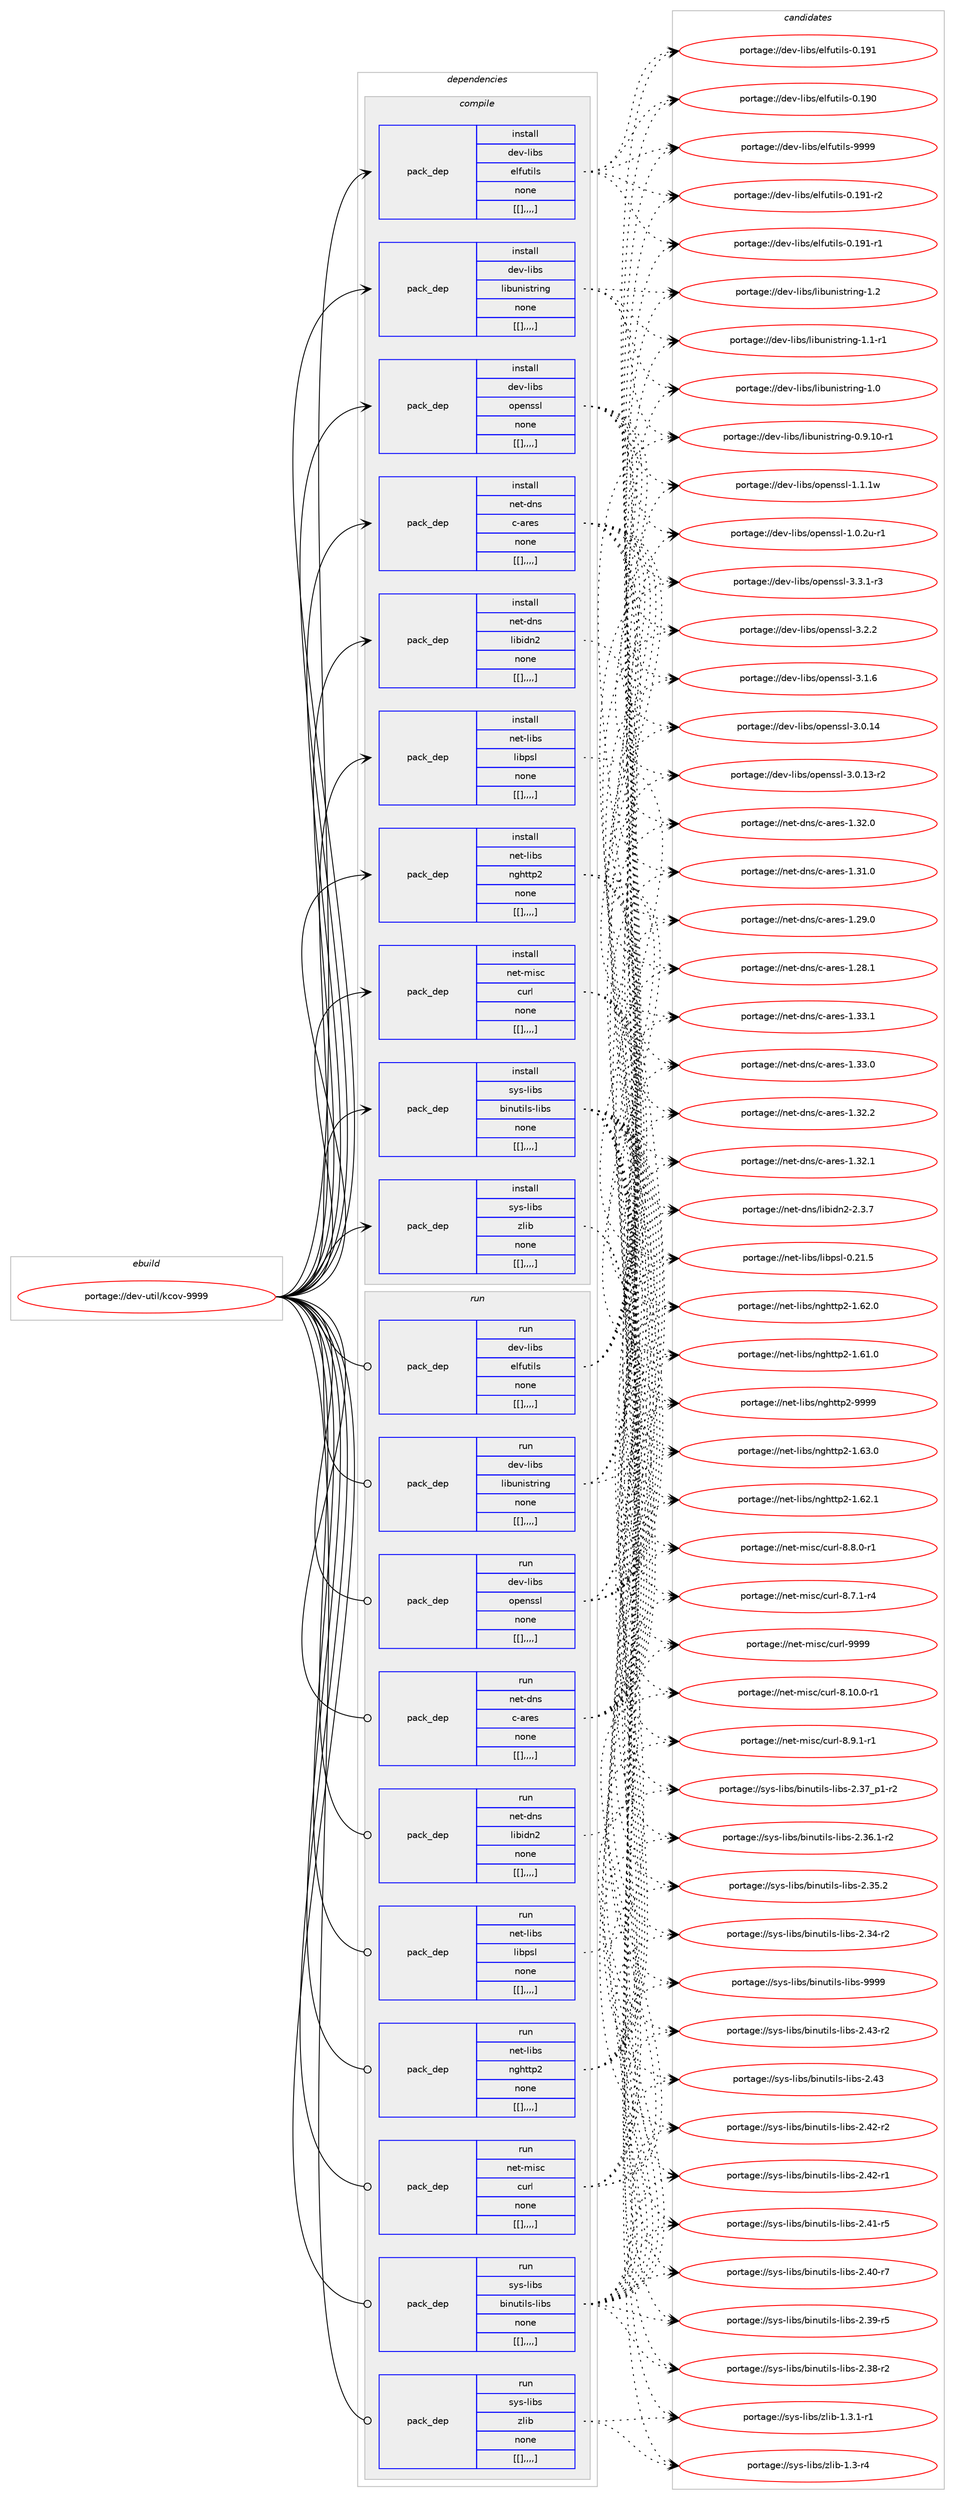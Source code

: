 digraph prolog {

# *************
# Graph options
# *************

newrank=true;
concentrate=true;
compound=true;
graph [rankdir=LR,fontname=Helvetica,fontsize=10,ranksep=1.5];#, ranksep=2.5, nodesep=0.2];
edge  [arrowhead=vee];
node  [fontname=Helvetica,fontsize=10];

# **********
# The ebuild
# **********

subgraph cluster_leftcol {
color=gray;
label=<<i>ebuild</i>>;
id [label="portage://dev-util/kcov-9999", color=red, width=4, href="../dev-util/kcov-9999.svg"];
}

# ****************
# The dependencies
# ****************

subgraph cluster_midcol {
color=gray;
label=<<i>dependencies</i>>;
subgraph cluster_compile {
fillcolor="#eeeeee";
style=filled;
label=<<i>compile</i>>;
subgraph pack155626 {
dependency219584 [label=<<TABLE BORDER="0" CELLBORDER="1" CELLSPACING="0" CELLPADDING="4" WIDTH="220"><TR><TD ROWSPAN="6" CELLPADDING="30">pack_dep</TD></TR><TR><TD WIDTH="110">install</TD></TR><TR><TD>dev-libs</TD></TR><TR><TD>elfutils</TD></TR><TR><TD>none</TD></TR><TR><TD>[[],,,,]</TD></TR></TABLE>>, shape=none, color=blue];
}
id:e -> dependency219584:w [weight=20,style="solid",arrowhead="vee"];
subgraph pack155627 {
dependency219585 [label=<<TABLE BORDER="0" CELLBORDER="1" CELLSPACING="0" CELLPADDING="4" WIDTH="220"><TR><TD ROWSPAN="6" CELLPADDING="30">pack_dep</TD></TR><TR><TD WIDTH="110">install</TD></TR><TR><TD>dev-libs</TD></TR><TR><TD>libunistring</TD></TR><TR><TD>none</TD></TR><TR><TD>[[],,,,]</TD></TR></TABLE>>, shape=none, color=blue];
}
id:e -> dependency219585:w [weight=20,style="solid",arrowhead="vee"];
subgraph pack155628 {
dependency219586 [label=<<TABLE BORDER="0" CELLBORDER="1" CELLSPACING="0" CELLPADDING="4" WIDTH="220"><TR><TD ROWSPAN="6" CELLPADDING="30">pack_dep</TD></TR><TR><TD WIDTH="110">install</TD></TR><TR><TD>dev-libs</TD></TR><TR><TD>openssl</TD></TR><TR><TD>none</TD></TR><TR><TD>[[],,,,]</TD></TR></TABLE>>, shape=none, color=blue];
}
id:e -> dependency219586:w [weight=20,style="solid",arrowhead="vee"];
subgraph pack155629 {
dependency219587 [label=<<TABLE BORDER="0" CELLBORDER="1" CELLSPACING="0" CELLPADDING="4" WIDTH="220"><TR><TD ROWSPAN="6" CELLPADDING="30">pack_dep</TD></TR><TR><TD WIDTH="110">install</TD></TR><TR><TD>net-dns</TD></TR><TR><TD>c-ares</TD></TR><TR><TD>none</TD></TR><TR><TD>[[],,,,]</TD></TR></TABLE>>, shape=none, color=blue];
}
id:e -> dependency219587:w [weight=20,style="solid",arrowhead="vee"];
subgraph pack155630 {
dependency219588 [label=<<TABLE BORDER="0" CELLBORDER="1" CELLSPACING="0" CELLPADDING="4" WIDTH="220"><TR><TD ROWSPAN="6" CELLPADDING="30">pack_dep</TD></TR><TR><TD WIDTH="110">install</TD></TR><TR><TD>net-dns</TD></TR><TR><TD>libidn2</TD></TR><TR><TD>none</TD></TR><TR><TD>[[],,,,]</TD></TR></TABLE>>, shape=none, color=blue];
}
id:e -> dependency219588:w [weight=20,style="solid",arrowhead="vee"];
subgraph pack155631 {
dependency219589 [label=<<TABLE BORDER="0" CELLBORDER="1" CELLSPACING="0" CELLPADDING="4" WIDTH="220"><TR><TD ROWSPAN="6" CELLPADDING="30">pack_dep</TD></TR><TR><TD WIDTH="110">install</TD></TR><TR><TD>net-libs</TD></TR><TR><TD>libpsl</TD></TR><TR><TD>none</TD></TR><TR><TD>[[],,,,]</TD></TR></TABLE>>, shape=none, color=blue];
}
id:e -> dependency219589:w [weight=20,style="solid",arrowhead="vee"];
subgraph pack155632 {
dependency219590 [label=<<TABLE BORDER="0" CELLBORDER="1" CELLSPACING="0" CELLPADDING="4" WIDTH="220"><TR><TD ROWSPAN="6" CELLPADDING="30">pack_dep</TD></TR><TR><TD WIDTH="110">install</TD></TR><TR><TD>net-libs</TD></TR><TR><TD>nghttp2</TD></TR><TR><TD>none</TD></TR><TR><TD>[[],,,,]</TD></TR></TABLE>>, shape=none, color=blue];
}
id:e -> dependency219590:w [weight=20,style="solid",arrowhead="vee"];
subgraph pack155633 {
dependency219591 [label=<<TABLE BORDER="0" CELLBORDER="1" CELLSPACING="0" CELLPADDING="4" WIDTH="220"><TR><TD ROWSPAN="6" CELLPADDING="30">pack_dep</TD></TR><TR><TD WIDTH="110">install</TD></TR><TR><TD>net-misc</TD></TR><TR><TD>curl</TD></TR><TR><TD>none</TD></TR><TR><TD>[[],,,,]</TD></TR></TABLE>>, shape=none, color=blue];
}
id:e -> dependency219591:w [weight=20,style="solid",arrowhead="vee"];
subgraph pack155634 {
dependency219592 [label=<<TABLE BORDER="0" CELLBORDER="1" CELLSPACING="0" CELLPADDING="4" WIDTH="220"><TR><TD ROWSPAN="6" CELLPADDING="30">pack_dep</TD></TR><TR><TD WIDTH="110">install</TD></TR><TR><TD>sys-libs</TD></TR><TR><TD>binutils-libs</TD></TR><TR><TD>none</TD></TR><TR><TD>[[],,,,]</TD></TR></TABLE>>, shape=none, color=blue];
}
id:e -> dependency219592:w [weight=20,style="solid",arrowhead="vee"];
subgraph pack155635 {
dependency219593 [label=<<TABLE BORDER="0" CELLBORDER="1" CELLSPACING="0" CELLPADDING="4" WIDTH="220"><TR><TD ROWSPAN="6" CELLPADDING="30">pack_dep</TD></TR><TR><TD WIDTH="110">install</TD></TR><TR><TD>sys-libs</TD></TR><TR><TD>zlib</TD></TR><TR><TD>none</TD></TR><TR><TD>[[],,,,]</TD></TR></TABLE>>, shape=none, color=blue];
}
id:e -> dependency219593:w [weight=20,style="solid",arrowhead="vee"];
}
subgraph cluster_compileandrun {
fillcolor="#eeeeee";
style=filled;
label=<<i>compile and run</i>>;
}
subgraph cluster_run {
fillcolor="#eeeeee";
style=filled;
label=<<i>run</i>>;
subgraph pack155636 {
dependency219594 [label=<<TABLE BORDER="0" CELLBORDER="1" CELLSPACING="0" CELLPADDING="4" WIDTH="220"><TR><TD ROWSPAN="6" CELLPADDING="30">pack_dep</TD></TR><TR><TD WIDTH="110">run</TD></TR><TR><TD>dev-libs</TD></TR><TR><TD>elfutils</TD></TR><TR><TD>none</TD></TR><TR><TD>[[],,,,]</TD></TR></TABLE>>, shape=none, color=blue];
}
id:e -> dependency219594:w [weight=20,style="solid",arrowhead="odot"];
subgraph pack155637 {
dependency219595 [label=<<TABLE BORDER="0" CELLBORDER="1" CELLSPACING="0" CELLPADDING="4" WIDTH="220"><TR><TD ROWSPAN="6" CELLPADDING="30">pack_dep</TD></TR><TR><TD WIDTH="110">run</TD></TR><TR><TD>dev-libs</TD></TR><TR><TD>libunistring</TD></TR><TR><TD>none</TD></TR><TR><TD>[[],,,,]</TD></TR></TABLE>>, shape=none, color=blue];
}
id:e -> dependency219595:w [weight=20,style="solid",arrowhead="odot"];
subgraph pack155638 {
dependency219596 [label=<<TABLE BORDER="0" CELLBORDER="1" CELLSPACING="0" CELLPADDING="4" WIDTH="220"><TR><TD ROWSPAN="6" CELLPADDING="30">pack_dep</TD></TR><TR><TD WIDTH="110">run</TD></TR><TR><TD>dev-libs</TD></TR><TR><TD>openssl</TD></TR><TR><TD>none</TD></TR><TR><TD>[[],,,,]</TD></TR></TABLE>>, shape=none, color=blue];
}
id:e -> dependency219596:w [weight=20,style="solid",arrowhead="odot"];
subgraph pack155639 {
dependency219597 [label=<<TABLE BORDER="0" CELLBORDER="1" CELLSPACING="0" CELLPADDING="4" WIDTH="220"><TR><TD ROWSPAN="6" CELLPADDING="30">pack_dep</TD></TR><TR><TD WIDTH="110">run</TD></TR><TR><TD>net-dns</TD></TR><TR><TD>c-ares</TD></TR><TR><TD>none</TD></TR><TR><TD>[[],,,,]</TD></TR></TABLE>>, shape=none, color=blue];
}
id:e -> dependency219597:w [weight=20,style="solid",arrowhead="odot"];
subgraph pack155640 {
dependency219598 [label=<<TABLE BORDER="0" CELLBORDER="1" CELLSPACING="0" CELLPADDING="4" WIDTH="220"><TR><TD ROWSPAN="6" CELLPADDING="30">pack_dep</TD></TR><TR><TD WIDTH="110">run</TD></TR><TR><TD>net-dns</TD></TR><TR><TD>libidn2</TD></TR><TR><TD>none</TD></TR><TR><TD>[[],,,,]</TD></TR></TABLE>>, shape=none, color=blue];
}
id:e -> dependency219598:w [weight=20,style="solid",arrowhead="odot"];
subgraph pack155641 {
dependency219599 [label=<<TABLE BORDER="0" CELLBORDER="1" CELLSPACING="0" CELLPADDING="4" WIDTH="220"><TR><TD ROWSPAN="6" CELLPADDING="30">pack_dep</TD></TR><TR><TD WIDTH="110">run</TD></TR><TR><TD>net-libs</TD></TR><TR><TD>libpsl</TD></TR><TR><TD>none</TD></TR><TR><TD>[[],,,,]</TD></TR></TABLE>>, shape=none, color=blue];
}
id:e -> dependency219599:w [weight=20,style="solid",arrowhead="odot"];
subgraph pack155642 {
dependency219600 [label=<<TABLE BORDER="0" CELLBORDER="1" CELLSPACING="0" CELLPADDING="4" WIDTH="220"><TR><TD ROWSPAN="6" CELLPADDING="30">pack_dep</TD></TR><TR><TD WIDTH="110">run</TD></TR><TR><TD>net-libs</TD></TR><TR><TD>nghttp2</TD></TR><TR><TD>none</TD></TR><TR><TD>[[],,,,]</TD></TR></TABLE>>, shape=none, color=blue];
}
id:e -> dependency219600:w [weight=20,style="solid",arrowhead="odot"];
subgraph pack155643 {
dependency219601 [label=<<TABLE BORDER="0" CELLBORDER="1" CELLSPACING="0" CELLPADDING="4" WIDTH="220"><TR><TD ROWSPAN="6" CELLPADDING="30">pack_dep</TD></TR><TR><TD WIDTH="110">run</TD></TR><TR><TD>net-misc</TD></TR><TR><TD>curl</TD></TR><TR><TD>none</TD></TR><TR><TD>[[],,,,]</TD></TR></TABLE>>, shape=none, color=blue];
}
id:e -> dependency219601:w [weight=20,style="solid",arrowhead="odot"];
subgraph pack155644 {
dependency219602 [label=<<TABLE BORDER="0" CELLBORDER="1" CELLSPACING="0" CELLPADDING="4" WIDTH="220"><TR><TD ROWSPAN="6" CELLPADDING="30">pack_dep</TD></TR><TR><TD WIDTH="110">run</TD></TR><TR><TD>sys-libs</TD></TR><TR><TD>binutils-libs</TD></TR><TR><TD>none</TD></TR><TR><TD>[[],,,,]</TD></TR></TABLE>>, shape=none, color=blue];
}
id:e -> dependency219602:w [weight=20,style="solid",arrowhead="odot"];
subgraph pack155645 {
dependency219603 [label=<<TABLE BORDER="0" CELLBORDER="1" CELLSPACING="0" CELLPADDING="4" WIDTH="220"><TR><TD ROWSPAN="6" CELLPADDING="30">pack_dep</TD></TR><TR><TD WIDTH="110">run</TD></TR><TR><TD>sys-libs</TD></TR><TR><TD>zlib</TD></TR><TR><TD>none</TD></TR><TR><TD>[[],,,,]</TD></TR></TABLE>>, shape=none, color=blue];
}
id:e -> dependency219603:w [weight=20,style="solid",arrowhead="odot"];
}
}

# **************
# The candidates
# **************

subgraph cluster_choices {
rank=same;
color=gray;
label=<<i>candidates</i>>;

subgraph choice155626 {
color=black;
nodesep=1;
choice1001011184510810598115471011081021171161051081154557575757 [label="portage://dev-libs/elfutils-9999", color=red, width=4,href="../dev-libs/elfutils-9999.svg"];
choice1001011184510810598115471011081021171161051081154548464957494511450 [label="portage://dev-libs/elfutils-0.191-r2", color=red, width=4,href="../dev-libs/elfutils-0.191-r2.svg"];
choice1001011184510810598115471011081021171161051081154548464957494511449 [label="portage://dev-libs/elfutils-0.191-r1", color=red, width=4,href="../dev-libs/elfutils-0.191-r1.svg"];
choice100101118451081059811547101108102117116105108115454846495749 [label="portage://dev-libs/elfutils-0.191", color=red, width=4,href="../dev-libs/elfutils-0.191.svg"];
choice100101118451081059811547101108102117116105108115454846495748 [label="portage://dev-libs/elfutils-0.190", color=red, width=4,href="../dev-libs/elfutils-0.190.svg"];
dependency219584:e -> choice1001011184510810598115471011081021171161051081154557575757:w [style=dotted,weight="100"];
dependency219584:e -> choice1001011184510810598115471011081021171161051081154548464957494511450:w [style=dotted,weight="100"];
dependency219584:e -> choice1001011184510810598115471011081021171161051081154548464957494511449:w [style=dotted,weight="100"];
dependency219584:e -> choice100101118451081059811547101108102117116105108115454846495749:w [style=dotted,weight="100"];
dependency219584:e -> choice100101118451081059811547101108102117116105108115454846495748:w [style=dotted,weight="100"];
}
subgraph choice155627 {
color=black;
nodesep=1;
choice1001011184510810598115471081059811711010511511611410511010345494650 [label="portage://dev-libs/libunistring-1.2", color=red, width=4,href="../dev-libs/libunistring-1.2.svg"];
choice10010111845108105981154710810598117110105115116114105110103454946494511449 [label="portage://dev-libs/libunistring-1.1-r1", color=red, width=4,href="../dev-libs/libunistring-1.1-r1.svg"];
choice1001011184510810598115471081059811711010511511611410511010345494648 [label="portage://dev-libs/libunistring-1.0", color=red, width=4,href="../dev-libs/libunistring-1.0.svg"];
choice10010111845108105981154710810598117110105115116114105110103454846574649484511449 [label="portage://dev-libs/libunistring-0.9.10-r1", color=red, width=4,href="../dev-libs/libunistring-0.9.10-r1.svg"];
dependency219585:e -> choice1001011184510810598115471081059811711010511511611410511010345494650:w [style=dotted,weight="100"];
dependency219585:e -> choice10010111845108105981154710810598117110105115116114105110103454946494511449:w [style=dotted,weight="100"];
dependency219585:e -> choice1001011184510810598115471081059811711010511511611410511010345494648:w [style=dotted,weight="100"];
dependency219585:e -> choice10010111845108105981154710810598117110105115116114105110103454846574649484511449:w [style=dotted,weight="100"];
}
subgraph choice155628 {
color=black;
nodesep=1;
choice1001011184510810598115471111121011101151151084551465146494511451 [label="portage://dev-libs/openssl-3.3.1-r3", color=red, width=4,href="../dev-libs/openssl-3.3.1-r3.svg"];
choice100101118451081059811547111112101110115115108455146504650 [label="portage://dev-libs/openssl-3.2.2", color=red, width=4,href="../dev-libs/openssl-3.2.2.svg"];
choice100101118451081059811547111112101110115115108455146494654 [label="portage://dev-libs/openssl-3.1.6", color=red, width=4,href="../dev-libs/openssl-3.1.6.svg"];
choice10010111845108105981154711111210111011511510845514648464952 [label="portage://dev-libs/openssl-3.0.14", color=red, width=4,href="../dev-libs/openssl-3.0.14.svg"];
choice100101118451081059811547111112101110115115108455146484649514511450 [label="portage://dev-libs/openssl-3.0.13-r2", color=red, width=4,href="../dev-libs/openssl-3.0.13-r2.svg"];
choice100101118451081059811547111112101110115115108454946494649119 [label="portage://dev-libs/openssl-1.1.1w", color=red, width=4,href="../dev-libs/openssl-1.1.1w.svg"];
choice1001011184510810598115471111121011101151151084549464846501174511449 [label="portage://dev-libs/openssl-1.0.2u-r1", color=red, width=4,href="../dev-libs/openssl-1.0.2u-r1.svg"];
dependency219586:e -> choice1001011184510810598115471111121011101151151084551465146494511451:w [style=dotted,weight="100"];
dependency219586:e -> choice100101118451081059811547111112101110115115108455146504650:w [style=dotted,weight="100"];
dependency219586:e -> choice100101118451081059811547111112101110115115108455146494654:w [style=dotted,weight="100"];
dependency219586:e -> choice10010111845108105981154711111210111011511510845514648464952:w [style=dotted,weight="100"];
dependency219586:e -> choice100101118451081059811547111112101110115115108455146484649514511450:w [style=dotted,weight="100"];
dependency219586:e -> choice100101118451081059811547111112101110115115108454946494649119:w [style=dotted,weight="100"];
dependency219586:e -> choice1001011184510810598115471111121011101151151084549464846501174511449:w [style=dotted,weight="100"];
}
subgraph choice155629 {
color=black;
nodesep=1;
choice110101116451001101154799459711410111545494651514649 [label="portage://net-dns/c-ares-1.33.1", color=red, width=4,href="../net-dns/c-ares-1.33.1.svg"];
choice110101116451001101154799459711410111545494651514648 [label="portage://net-dns/c-ares-1.33.0", color=red, width=4,href="../net-dns/c-ares-1.33.0.svg"];
choice110101116451001101154799459711410111545494651504650 [label="portage://net-dns/c-ares-1.32.2", color=red, width=4,href="../net-dns/c-ares-1.32.2.svg"];
choice110101116451001101154799459711410111545494651504649 [label="portage://net-dns/c-ares-1.32.1", color=red, width=4,href="../net-dns/c-ares-1.32.1.svg"];
choice110101116451001101154799459711410111545494651504648 [label="portage://net-dns/c-ares-1.32.0", color=red, width=4,href="../net-dns/c-ares-1.32.0.svg"];
choice110101116451001101154799459711410111545494651494648 [label="portage://net-dns/c-ares-1.31.0", color=red, width=4,href="../net-dns/c-ares-1.31.0.svg"];
choice110101116451001101154799459711410111545494650574648 [label="portage://net-dns/c-ares-1.29.0", color=red, width=4,href="../net-dns/c-ares-1.29.0.svg"];
choice110101116451001101154799459711410111545494650564649 [label="portage://net-dns/c-ares-1.28.1", color=red, width=4,href="../net-dns/c-ares-1.28.1.svg"];
dependency219587:e -> choice110101116451001101154799459711410111545494651514649:w [style=dotted,weight="100"];
dependency219587:e -> choice110101116451001101154799459711410111545494651514648:w [style=dotted,weight="100"];
dependency219587:e -> choice110101116451001101154799459711410111545494651504650:w [style=dotted,weight="100"];
dependency219587:e -> choice110101116451001101154799459711410111545494651504649:w [style=dotted,weight="100"];
dependency219587:e -> choice110101116451001101154799459711410111545494651504648:w [style=dotted,weight="100"];
dependency219587:e -> choice110101116451001101154799459711410111545494651494648:w [style=dotted,weight="100"];
dependency219587:e -> choice110101116451001101154799459711410111545494650574648:w [style=dotted,weight="100"];
dependency219587:e -> choice110101116451001101154799459711410111545494650564649:w [style=dotted,weight="100"];
}
subgraph choice155630 {
color=black;
nodesep=1;
choice11010111645100110115471081059810510011050455046514655 [label="portage://net-dns/libidn2-2.3.7", color=red, width=4,href="../net-dns/libidn2-2.3.7.svg"];
dependency219588:e -> choice11010111645100110115471081059810510011050455046514655:w [style=dotted,weight="100"];
}
subgraph choice155631 {
color=black;
nodesep=1;
choice1101011164510810598115471081059811211510845484650494653 [label="portage://net-libs/libpsl-0.21.5", color=red, width=4,href="../net-libs/libpsl-0.21.5.svg"];
dependency219589:e -> choice1101011164510810598115471081059811211510845484650494653:w [style=dotted,weight="100"];
}
subgraph choice155632 {
color=black;
nodesep=1;
choice110101116451081059811547110103104116116112504557575757 [label="portage://net-libs/nghttp2-9999", color=red, width=4,href="../net-libs/nghttp2-9999.svg"];
choice1101011164510810598115471101031041161161125045494654514648 [label="portage://net-libs/nghttp2-1.63.0", color=red, width=4,href="../net-libs/nghttp2-1.63.0.svg"];
choice1101011164510810598115471101031041161161125045494654504649 [label="portage://net-libs/nghttp2-1.62.1", color=red, width=4,href="../net-libs/nghttp2-1.62.1.svg"];
choice1101011164510810598115471101031041161161125045494654504648 [label="portage://net-libs/nghttp2-1.62.0", color=red, width=4,href="../net-libs/nghttp2-1.62.0.svg"];
choice1101011164510810598115471101031041161161125045494654494648 [label="portage://net-libs/nghttp2-1.61.0", color=red, width=4,href="../net-libs/nghttp2-1.61.0.svg"];
dependency219590:e -> choice110101116451081059811547110103104116116112504557575757:w [style=dotted,weight="100"];
dependency219590:e -> choice1101011164510810598115471101031041161161125045494654514648:w [style=dotted,weight="100"];
dependency219590:e -> choice1101011164510810598115471101031041161161125045494654504649:w [style=dotted,weight="100"];
dependency219590:e -> choice1101011164510810598115471101031041161161125045494654504648:w [style=dotted,weight="100"];
dependency219590:e -> choice1101011164510810598115471101031041161161125045494654494648:w [style=dotted,weight="100"];
}
subgraph choice155633 {
color=black;
nodesep=1;
choice110101116451091051159947991171141084557575757 [label="portage://net-misc/curl-9999", color=red, width=4,href="../net-misc/curl-9999.svg"];
choice11010111645109105115994799117114108455646494846484511449 [label="portage://net-misc/curl-8.10.0-r1", color=red, width=4,href="../net-misc/curl-8.10.0-r1.svg"];
choice110101116451091051159947991171141084556465746494511449 [label="portage://net-misc/curl-8.9.1-r1", color=red, width=4,href="../net-misc/curl-8.9.1-r1.svg"];
choice110101116451091051159947991171141084556465646484511449 [label="portage://net-misc/curl-8.8.0-r1", color=red, width=4,href="../net-misc/curl-8.8.0-r1.svg"];
choice110101116451091051159947991171141084556465546494511452 [label="portage://net-misc/curl-8.7.1-r4", color=red, width=4,href="../net-misc/curl-8.7.1-r4.svg"];
dependency219591:e -> choice110101116451091051159947991171141084557575757:w [style=dotted,weight="100"];
dependency219591:e -> choice11010111645109105115994799117114108455646494846484511449:w [style=dotted,weight="100"];
dependency219591:e -> choice110101116451091051159947991171141084556465746494511449:w [style=dotted,weight="100"];
dependency219591:e -> choice110101116451091051159947991171141084556465646484511449:w [style=dotted,weight="100"];
dependency219591:e -> choice110101116451091051159947991171141084556465546494511452:w [style=dotted,weight="100"];
}
subgraph choice155634 {
color=black;
nodesep=1;
choice1151211154510810598115479810511011711610510811545108105981154557575757 [label="portage://sys-libs/binutils-libs-9999", color=red, width=4,href="../sys-libs/binutils-libs-9999.svg"];
choice11512111545108105981154798105110117116105108115451081059811545504652514511450 [label="portage://sys-libs/binutils-libs-2.43-r2", color=red, width=4,href="../sys-libs/binutils-libs-2.43-r2.svg"];
choice1151211154510810598115479810511011711610510811545108105981154550465251 [label="portage://sys-libs/binutils-libs-2.43", color=red, width=4,href="../sys-libs/binutils-libs-2.43.svg"];
choice11512111545108105981154798105110117116105108115451081059811545504652504511450 [label="portage://sys-libs/binutils-libs-2.42-r2", color=red, width=4,href="../sys-libs/binutils-libs-2.42-r2.svg"];
choice11512111545108105981154798105110117116105108115451081059811545504652504511449 [label="portage://sys-libs/binutils-libs-2.42-r1", color=red, width=4,href="../sys-libs/binutils-libs-2.42-r1.svg"];
choice11512111545108105981154798105110117116105108115451081059811545504652494511453 [label="portage://sys-libs/binutils-libs-2.41-r5", color=red, width=4,href="../sys-libs/binutils-libs-2.41-r5.svg"];
choice11512111545108105981154798105110117116105108115451081059811545504652484511455 [label="portage://sys-libs/binutils-libs-2.40-r7", color=red, width=4,href="../sys-libs/binutils-libs-2.40-r7.svg"];
choice11512111545108105981154798105110117116105108115451081059811545504651574511453 [label="portage://sys-libs/binutils-libs-2.39-r5", color=red, width=4,href="../sys-libs/binutils-libs-2.39-r5.svg"];
choice11512111545108105981154798105110117116105108115451081059811545504651564511450 [label="portage://sys-libs/binutils-libs-2.38-r2", color=red, width=4,href="../sys-libs/binutils-libs-2.38-r2.svg"];
choice115121115451081059811547981051101171161051081154510810598115455046515595112494511450 [label="portage://sys-libs/binutils-libs-2.37_p1-r2", color=red, width=4,href="../sys-libs/binutils-libs-2.37_p1-r2.svg"];
choice115121115451081059811547981051101171161051081154510810598115455046515446494511450 [label="portage://sys-libs/binutils-libs-2.36.1-r2", color=red, width=4,href="../sys-libs/binutils-libs-2.36.1-r2.svg"];
choice11512111545108105981154798105110117116105108115451081059811545504651534650 [label="portage://sys-libs/binutils-libs-2.35.2", color=red, width=4,href="../sys-libs/binutils-libs-2.35.2.svg"];
choice11512111545108105981154798105110117116105108115451081059811545504651524511450 [label="portage://sys-libs/binutils-libs-2.34-r2", color=red, width=4,href="../sys-libs/binutils-libs-2.34-r2.svg"];
dependency219592:e -> choice1151211154510810598115479810511011711610510811545108105981154557575757:w [style=dotted,weight="100"];
dependency219592:e -> choice11512111545108105981154798105110117116105108115451081059811545504652514511450:w [style=dotted,weight="100"];
dependency219592:e -> choice1151211154510810598115479810511011711610510811545108105981154550465251:w [style=dotted,weight="100"];
dependency219592:e -> choice11512111545108105981154798105110117116105108115451081059811545504652504511450:w [style=dotted,weight="100"];
dependency219592:e -> choice11512111545108105981154798105110117116105108115451081059811545504652504511449:w [style=dotted,weight="100"];
dependency219592:e -> choice11512111545108105981154798105110117116105108115451081059811545504652494511453:w [style=dotted,weight="100"];
dependency219592:e -> choice11512111545108105981154798105110117116105108115451081059811545504652484511455:w [style=dotted,weight="100"];
dependency219592:e -> choice11512111545108105981154798105110117116105108115451081059811545504651574511453:w [style=dotted,weight="100"];
dependency219592:e -> choice11512111545108105981154798105110117116105108115451081059811545504651564511450:w [style=dotted,weight="100"];
dependency219592:e -> choice115121115451081059811547981051101171161051081154510810598115455046515595112494511450:w [style=dotted,weight="100"];
dependency219592:e -> choice115121115451081059811547981051101171161051081154510810598115455046515446494511450:w [style=dotted,weight="100"];
dependency219592:e -> choice11512111545108105981154798105110117116105108115451081059811545504651534650:w [style=dotted,weight="100"];
dependency219592:e -> choice11512111545108105981154798105110117116105108115451081059811545504651524511450:w [style=dotted,weight="100"];
}
subgraph choice155635 {
color=black;
nodesep=1;
choice115121115451081059811547122108105984549465146494511449 [label="portage://sys-libs/zlib-1.3.1-r1", color=red, width=4,href="../sys-libs/zlib-1.3.1-r1.svg"];
choice11512111545108105981154712210810598454946514511452 [label="portage://sys-libs/zlib-1.3-r4", color=red, width=4,href="../sys-libs/zlib-1.3-r4.svg"];
dependency219593:e -> choice115121115451081059811547122108105984549465146494511449:w [style=dotted,weight="100"];
dependency219593:e -> choice11512111545108105981154712210810598454946514511452:w [style=dotted,weight="100"];
}
subgraph choice155636 {
color=black;
nodesep=1;
choice1001011184510810598115471011081021171161051081154557575757 [label="portage://dev-libs/elfutils-9999", color=red, width=4,href="../dev-libs/elfutils-9999.svg"];
choice1001011184510810598115471011081021171161051081154548464957494511450 [label="portage://dev-libs/elfutils-0.191-r2", color=red, width=4,href="../dev-libs/elfutils-0.191-r2.svg"];
choice1001011184510810598115471011081021171161051081154548464957494511449 [label="portage://dev-libs/elfutils-0.191-r1", color=red, width=4,href="../dev-libs/elfutils-0.191-r1.svg"];
choice100101118451081059811547101108102117116105108115454846495749 [label="portage://dev-libs/elfutils-0.191", color=red, width=4,href="../dev-libs/elfutils-0.191.svg"];
choice100101118451081059811547101108102117116105108115454846495748 [label="portage://dev-libs/elfutils-0.190", color=red, width=4,href="../dev-libs/elfutils-0.190.svg"];
dependency219594:e -> choice1001011184510810598115471011081021171161051081154557575757:w [style=dotted,weight="100"];
dependency219594:e -> choice1001011184510810598115471011081021171161051081154548464957494511450:w [style=dotted,weight="100"];
dependency219594:e -> choice1001011184510810598115471011081021171161051081154548464957494511449:w [style=dotted,weight="100"];
dependency219594:e -> choice100101118451081059811547101108102117116105108115454846495749:w [style=dotted,weight="100"];
dependency219594:e -> choice100101118451081059811547101108102117116105108115454846495748:w [style=dotted,weight="100"];
}
subgraph choice155637 {
color=black;
nodesep=1;
choice1001011184510810598115471081059811711010511511611410511010345494650 [label="portage://dev-libs/libunistring-1.2", color=red, width=4,href="../dev-libs/libunistring-1.2.svg"];
choice10010111845108105981154710810598117110105115116114105110103454946494511449 [label="portage://dev-libs/libunistring-1.1-r1", color=red, width=4,href="../dev-libs/libunistring-1.1-r1.svg"];
choice1001011184510810598115471081059811711010511511611410511010345494648 [label="portage://dev-libs/libunistring-1.0", color=red, width=4,href="../dev-libs/libunistring-1.0.svg"];
choice10010111845108105981154710810598117110105115116114105110103454846574649484511449 [label="portage://dev-libs/libunistring-0.9.10-r1", color=red, width=4,href="../dev-libs/libunistring-0.9.10-r1.svg"];
dependency219595:e -> choice1001011184510810598115471081059811711010511511611410511010345494650:w [style=dotted,weight="100"];
dependency219595:e -> choice10010111845108105981154710810598117110105115116114105110103454946494511449:w [style=dotted,weight="100"];
dependency219595:e -> choice1001011184510810598115471081059811711010511511611410511010345494648:w [style=dotted,weight="100"];
dependency219595:e -> choice10010111845108105981154710810598117110105115116114105110103454846574649484511449:w [style=dotted,weight="100"];
}
subgraph choice155638 {
color=black;
nodesep=1;
choice1001011184510810598115471111121011101151151084551465146494511451 [label="portage://dev-libs/openssl-3.3.1-r3", color=red, width=4,href="../dev-libs/openssl-3.3.1-r3.svg"];
choice100101118451081059811547111112101110115115108455146504650 [label="portage://dev-libs/openssl-3.2.2", color=red, width=4,href="../dev-libs/openssl-3.2.2.svg"];
choice100101118451081059811547111112101110115115108455146494654 [label="portage://dev-libs/openssl-3.1.6", color=red, width=4,href="../dev-libs/openssl-3.1.6.svg"];
choice10010111845108105981154711111210111011511510845514648464952 [label="portage://dev-libs/openssl-3.0.14", color=red, width=4,href="../dev-libs/openssl-3.0.14.svg"];
choice100101118451081059811547111112101110115115108455146484649514511450 [label="portage://dev-libs/openssl-3.0.13-r2", color=red, width=4,href="../dev-libs/openssl-3.0.13-r2.svg"];
choice100101118451081059811547111112101110115115108454946494649119 [label="portage://dev-libs/openssl-1.1.1w", color=red, width=4,href="../dev-libs/openssl-1.1.1w.svg"];
choice1001011184510810598115471111121011101151151084549464846501174511449 [label="portage://dev-libs/openssl-1.0.2u-r1", color=red, width=4,href="../dev-libs/openssl-1.0.2u-r1.svg"];
dependency219596:e -> choice1001011184510810598115471111121011101151151084551465146494511451:w [style=dotted,weight="100"];
dependency219596:e -> choice100101118451081059811547111112101110115115108455146504650:w [style=dotted,weight="100"];
dependency219596:e -> choice100101118451081059811547111112101110115115108455146494654:w [style=dotted,weight="100"];
dependency219596:e -> choice10010111845108105981154711111210111011511510845514648464952:w [style=dotted,weight="100"];
dependency219596:e -> choice100101118451081059811547111112101110115115108455146484649514511450:w [style=dotted,weight="100"];
dependency219596:e -> choice100101118451081059811547111112101110115115108454946494649119:w [style=dotted,weight="100"];
dependency219596:e -> choice1001011184510810598115471111121011101151151084549464846501174511449:w [style=dotted,weight="100"];
}
subgraph choice155639 {
color=black;
nodesep=1;
choice110101116451001101154799459711410111545494651514649 [label="portage://net-dns/c-ares-1.33.1", color=red, width=4,href="../net-dns/c-ares-1.33.1.svg"];
choice110101116451001101154799459711410111545494651514648 [label="portage://net-dns/c-ares-1.33.0", color=red, width=4,href="../net-dns/c-ares-1.33.0.svg"];
choice110101116451001101154799459711410111545494651504650 [label="portage://net-dns/c-ares-1.32.2", color=red, width=4,href="../net-dns/c-ares-1.32.2.svg"];
choice110101116451001101154799459711410111545494651504649 [label="portage://net-dns/c-ares-1.32.1", color=red, width=4,href="../net-dns/c-ares-1.32.1.svg"];
choice110101116451001101154799459711410111545494651504648 [label="portage://net-dns/c-ares-1.32.0", color=red, width=4,href="../net-dns/c-ares-1.32.0.svg"];
choice110101116451001101154799459711410111545494651494648 [label="portage://net-dns/c-ares-1.31.0", color=red, width=4,href="../net-dns/c-ares-1.31.0.svg"];
choice110101116451001101154799459711410111545494650574648 [label="portage://net-dns/c-ares-1.29.0", color=red, width=4,href="../net-dns/c-ares-1.29.0.svg"];
choice110101116451001101154799459711410111545494650564649 [label="portage://net-dns/c-ares-1.28.1", color=red, width=4,href="../net-dns/c-ares-1.28.1.svg"];
dependency219597:e -> choice110101116451001101154799459711410111545494651514649:w [style=dotted,weight="100"];
dependency219597:e -> choice110101116451001101154799459711410111545494651514648:w [style=dotted,weight="100"];
dependency219597:e -> choice110101116451001101154799459711410111545494651504650:w [style=dotted,weight="100"];
dependency219597:e -> choice110101116451001101154799459711410111545494651504649:w [style=dotted,weight="100"];
dependency219597:e -> choice110101116451001101154799459711410111545494651504648:w [style=dotted,weight="100"];
dependency219597:e -> choice110101116451001101154799459711410111545494651494648:w [style=dotted,weight="100"];
dependency219597:e -> choice110101116451001101154799459711410111545494650574648:w [style=dotted,weight="100"];
dependency219597:e -> choice110101116451001101154799459711410111545494650564649:w [style=dotted,weight="100"];
}
subgraph choice155640 {
color=black;
nodesep=1;
choice11010111645100110115471081059810510011050455046514655 [label="portage://net-dns/libidn2-2.3.7", color=red, width=4,href="../net-dns/libidn2-2.3.7.svg"];
dependency219598:e -> choice11010111645100110115471081059810510011050455046514655:w [style=dotted,weight="100"];
}
subgraph choice155641 {
color=black;
nodesep=1;
choice1101011164510810598115471081059811211510845484650494653 [label="portage://net-libs/libpsl-0.21.5", color=red, width=4,href="../net-libs/libpsl-0.21.5.svg"];
dependency219599:e -> choice1101011164510810598115471081059811211510845484650494653:w [style=dotted,weight="100"];
}
subgraph choice155642 {
color=black;
nodesep=1;
choice110101116451081059811547110103104116116112504557575757 [label="portage://net-libs/nghttp2-9999", color=red, width=4,href="../net-libs/nghttp2-9999.svg"];
choice1101011164510810598115471101031041161161125045494654514648 [label="portage://net-libs/nghttp2-1.63.0", color=red, width=4,href="../net-libs/nghttp2-1.63.0.svg"];
choice1101011164510810598115471101031041161161125045494654504649 [label="portage://net-libs/nghttp2-1.62.1", color=red, width=4,href="../net-libs/nghttp2-1.62.1.svg"];
choice1101011164510810598115471101031041161161125045494654504648 [label="portage://net-libs/nghttp2-1.62.0", color=red, width=4,href="../net-libs/nghttp2-1.62.0.svg"];
choice1101011164510810598115471101031041161161125045494654494648 [label="portage://net-libs/nghttp2-1.61.0", color=red, width=4,href="../net-libs/nghttp2-1.61.0.svg"];
dependency219600:e -> choice110101116451081059811547110103104116116112504557575757:w [style=dotted,weight="100"];
dependency219600:e -> choice1101011164510810598115471101031041161161125045494654514648:w [style=dotted,weight="100"];
dependency219600:e -> choice1101011164510810598115471101031041161161125045494654504649:w [style=dotted,weight="100"];
dependency219600:e -> choice1101011164510810598115471101031041161161125045494654504648:w [style=dotted,weight="100"];
dependency219600:e -> choice1101011164510810598115471101031041161161125045494654494648:w [style=dotted,weight="100"];
}
subgraph choice155643 {
color=black;
nodesep=1;
choice110101116451091051159947991171141084557575757 [label="portage://net-misc/curl-9999", color=red, width=4,href="../net-misc/curl-9999.svg"];
choice11010111645109105115994799117114108455646494846484511449 [label="portage://net-misc/curl-8.10.0-r1", color=red, width=4,href="../net-misc/curl-8.10.0-r1.svg"];
choice110101116451091051159947991171141084556465746494511449 [label="portage://net-misc/curl-8.9.1-r1", color=red, width=4,href="../net-misc/curl-8.9.1-r1.svg"];
choice110101116451091051159947991171141084556465646484511449 [label="portage://net-misc/curl-8.8.0-r1", color=red, width=4,href="../net-misc/curl-8.8.0-r1.svg"];
choice110101116451091051159947991171141084556465546494511452 [label="portage://net-misc/curl-8.7.1-r4", color=red, width=4,href="../net-misc/curl-8.7.1-r4.svg"];
dependency219601:e -> choice110101116451091051159947991171141084557575757:w [style=dotted,weight="100"];
dependency219601:e -> choice11010111645109105115994799117114108455646494846484511449:w [style=dotted,weight="100"];
dependency219601:e -> choice110101116451091051159947991171141084556465746494511449:w [style=dotted,weight="100"];
dependency219601:e -> choice110101116451091051159947991171141084556465646484511449:w [style=dotted,weight="100"];
dependency219601:e -> choice110101116451091051159947991171141084556465546494511452:w [style=dotted,weight="100"];
}
subgraph choice155644 {
color=black;
nodesep=1;
choice1151211154510810598115479810511011711610510811545108105981154557575757 [label="portage://sys-libs/binutils-libs-9999", color=red, width=4,href="../sys-libs/binutils-libs-9999.svg"];
choice11512111545108105981154798105110117116105108115451081059811545504652514511450 [label="portage://sys-libs/binutils-libs-2.43-r2", color=red, width=4,href="../sys-libs/binutils-libs-2.43-r2.svg"];
choice1151211154510810598115479810511011711610510811545108105981154550465251 [label="portage://sys-libs/binutils-libs-2.43", color=red, width=4,href="../sys-libs/binutils-libs-2.43.svg"];
choice11512111545108105981154798105110117116105108115451081059811545504652504511450 [label="portage://sys-libs/binutils-libs-2.42-r2", color=red, width=4,href="../sys-libs/binutils-libs-2.42-r2.svg"];
choice11512111545108105981154798105110117116105108115451081059811545504652504511449 [label="portage://sys-libs/binutils-libs-2.42-r1", color=red, width=4,href="../sys-libs/binutils-libs-2.42-r1.svg"];
choice11512111545108105981154798105110117116105108115451081059811545504652494511453 [label="portage://sys-libs/binutils-libs-2.41-r5", color=red, width=4,href="../sys-libs/binutils-libs-2.41-r5.svg"];
choice11512111545108105981154798105110117116105108115451081059811545504652484511455 [label="portage://sys-libs/binutils-libs-2.40-r7", color=red, width=4,href="../sys-libs/binutils-libs-2.40-r7.svg"];
choice11512111545108105981154798105110117116105108115451081059811545504651574511453 [label="portage://sys-libs/binutils-libs-2.39-r5", color=red, width=4,href="../sys-libs/binutils-libs-2.39-r5.svg"];
choice11512111545108105981154798105110117116105108115451081059811545504651564511450 [label="portage://sys-libs/binutils-libs-2.38-r2", color=red, width=4,href="../sys-libs/binutils-libs-2.38-r2.svg"];
choice115121115451081059811547981051101171161051081154510810598115455046515595112494511450 [label="portage://sys-libs/binutils-libs-2.37_p1-r2", color=red, width=4,href="../sys-libs/binutils-libs-2.37_p1-r2.svg"];
choice115121115451081059811547981051101171161051081154510810598115455046515446494511450 [label="portage://sys-libs/binutils-libs-2.36.1-r2", color=red, width=4,href="../sys-libs/binutils-libs-2.36.1-r2.svg"];
choice11512111545108105981154798105110117116105108115451081059811545504651534650 [label="portage://sys-libs/binutils-libs-2.35.2", color=red, width=4,href="../sys-libs/binutils-libs-2.35.2.svg"];
choice11512111545108105981154798105110117116105108115451081059811545504651524511450 [label="portage://sys-libs/binutils-libs-2.34-r2", color=red, width=4,href="../sys-libs/binutils-libs-2.34-r2.svg"];
dependency219602:e -> choice1151211154510810598115479810511011711610510811545108105981154557575757:w [style=dotted,weight="100"];
dependency219602:e -> choice11512111545108105981154798105110117116105108115451081059811545504652514511450:w [style=dotted,weight="100"];
dependency219602:e -> choice1151211154510810598115479810511011711610510811545108105981154550465251:w [style=dotted,weight="100"];
dependency219602:e -> choice11512111545108105981154798105110117116105108115451081059811545504652504511450:w [style=dotted,weight="100"];
dependency219602:e -> choice11512111545108105981154798105110117116105108115451081059811545504652504511449:w [style=dotted,weight="100"];
dependency219602:e -> choice11512111545108105981154798105110117116105108115451081059811545504652494511453:w [style=dotted,weight="100"];
dependency219602:e -> choice11512111545108105981154798105110117116105108115451081059811545504652484511455:w [style=dotted,weight="100"];
dependency219602:e -> choice11512111545108105981154798105110117116105108115451081059811545504651574511453:w [style=dotted,weight="100"];
dependency219602:e -> choice11512111545108105981154798105110117116105108115451081059811545504651564511450:w [style=dotted,weight="100"];
dependency219602:e -> choice115121115451081059811547981051101171161051081154510810598115455046515595112494511450:w [style=dotted,weight="100"];
dependency219602:e -> choice115121115451081059811547981051101171161051081154510810598115455046515446494511450:w [style=dotted,weight="100"];
dependency219602:e -> choice11512111545108105981154798105110117116105108115451081059811545504651534650:w [style=dotted,weight="100"];
dependency219602:e -> choice11512111545108105981154798105110117116105108115451081059811545504651524511450:w [style=dotted,weight="100"];
}
subgraph choice155645 {
color=black;
nodesep=1;
choice115121115451081059811547122108105984549465146494511449 [label="portage://sys-libs/zlib-1.3.1-r1", color=red, width=4,href="../sys-libs/zlib-1.3.1-r1.svg"];
choice11512111545108105981154712210810598454946514511452 [label="portage://sys-libs/zlib-1.3-r4", color=red, width=4,href="../sys-libs/zlib-1.3-r4.svg"];
dependency219603:e -> choice115121115451081059811547122108105984549465146494511449:w [style=dotted,weight="100"];
dependency219603:e -> choice11512111545108105981154712210810598454946514511452:w [style=dotted,weight="100"];
}
}

}
